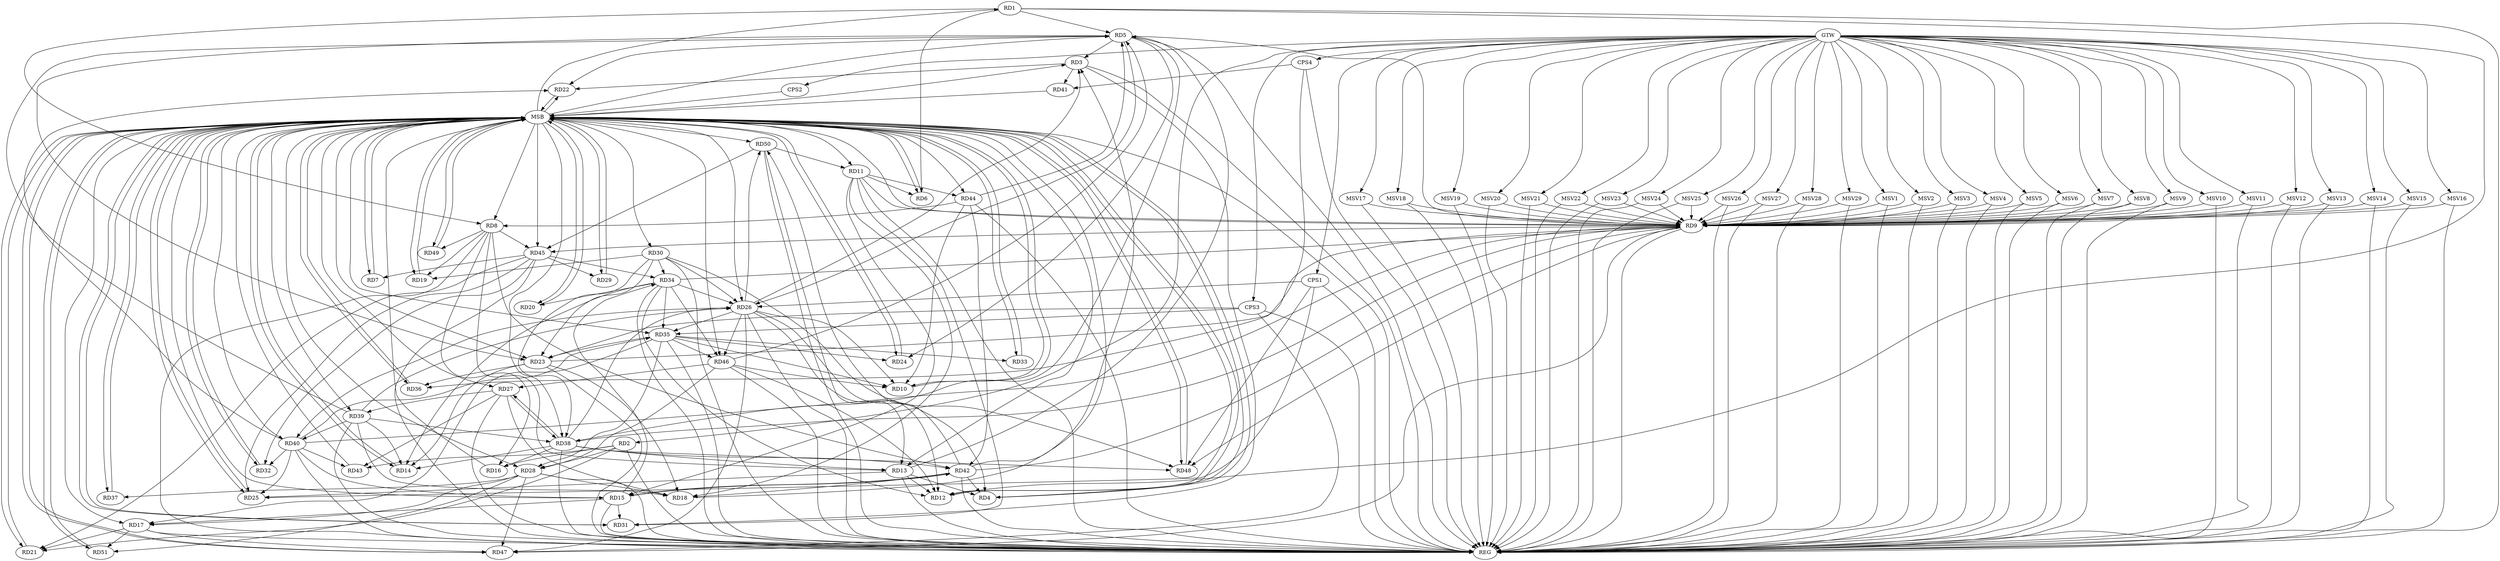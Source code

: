 strict digraph G {
  RD1 [ label="RD1" ];
  RD2 [ label="RD2" ];
  RD3 [ label="RD3" ];
  RD4 [ label="RD4" ];
  RD5 [ label="RD5" ];
  RD6 [ label="RD6" ];
  RD7 [ label="RD7" ];
  RD8 [ label="RD8" ];
  RD9 [ label="RD9" ];
  RD10 [ label="RD10" ];
  RD11 [ label="RD11" ];
  RD12 [ label="RD12" ];
  RD13 [ label="RD13" ];
  RD14 [ label="RD14" ];
  RD15 [ label="RD15" ];
  RD16 [ label="RD16" ];
  RD17 [ label="RD17" ];
  RD18 [ label="RD18" ];
  RD19 [ label="RD19" ];
  RD20 [ label="RD20" ];
  RD21 [ label="RD21" ];
  RD22 [ label="RD22" ];
  RD23 [ label="RD23" ];
  RD24 [ label="RD24" ];
  RD25 [ label="RD25" ];
  RD26 [ label="RD26" ];
  RD27 [ label="RD27" ];
  RD28 [ label="RD28" ];
  RD29 [ label="RD29" ];
  RD30 [ label="RD30" ];
  RD31 [ label="RD31" ];
  RD32 [ label="RD32" ];
  RD33 [ label="RD33" ];
  RD34 [ label="RD34" ];
  RD35 [ label="RD35" ];
  RD36 [ label="RD36" ];
  RD37 [ label="RD37" ];
  RD38 [ label="RD38" ];
  RD39 [ label="RD39" ];
  RD40 [ label="RD40" ];
  RD41 [ label="RD41" ];
  RD42 [ label="RD42" ];
  RD43 [ label="RD43" ];
  RD44 [ label="RD44" ];
  RD45 [ label="RD45" ];
  RD46 [ label="RD46" ];
  RD47 [ label="RD47" ];
  RD48 [ label="RD48" ];
  RD49 [ label="RD49" ];
  RD50 [ label="RD50" ];
  RD51 [ label="RD51" ];
  CPS1 [ label="CPS1" ];
  CPS2 [ label="CPS2" ];
  CPS3 [ label="CPS3" ];
  CPS4 [ label="CPS4" ];
  GTW [ label="GTW" ];
  REG [ label="REG" ];
  MSB [ label="MSB" ];
  MSV1 [ label="MSV1" ];
  MSV2 [ label="MSV2" ];
  MSV3 [ label="MSV3" ];
  MSV4 [ label="MSV4" ];
  MSV5 [ label="MSV5" ];
  MSV6 [ label="MSV6" ];
  MSV7 [ label="MSV7" ];
  MSV8 [ label="MSV8" ];
  MSV9 [ label="MSV9" ];
  MSV10 [ label="MSV10" ];
  MSV11 [ label="MSV11" ];
  MSV12 [ label="MSV12" ];
  MSV13 [ label="MSV13" ];
  MSV14 [ label="MSV14" ];
  MSV15 [ label="MSV15" ];
  MSV16 [ label="MSV16" ];
  MSV17 [ label="MSV17" ];
  MSV18 [ label="MSV18" ];
  MSV19 [ label="MSV19" ];
  MSV20 [ label="MSV20" ];
  MSV21 [ label="MSV21" ];
  MSV22 [ label="MSV22" ];
  MSV23 [ label="MSV23" ];
  MSV24 [ label="MSV24" ];
  MSV25 [ label="MSV25" ];
  MSV26 [ label="MSV26" ];
  MSV27 [ label="MSV27" ];
  MSV28 [ label="MSV28" ];
  MSV29 [ label="MSV29" ];
  RD1 -> RD5;
  RD1 -> RD6;
  RD1 -> RD8;
  RD1 -> RD12;
  RD2 -> RD16;
  RD2 -> RD21;
  RD2 -> RD28;
  RD2 -> RD43;
  RD5 -> RD3;
  RD3 -> RD22;
  RD26 -> RD3;
  RD3 -> RD31;
  RD3 -> RD41;
  RD42 -> RD3;
  RD13 -> RD4;
  RD26 -> RD4;
  RD42 -> RD4;
  RD5 -> RD9;
  RD13 -> RD5;
  RD5 -> RD22;
  RD5 -> RD23;
  RD5 -> RD24;
  RD5 -> RD26;
  RD5 -> RD38;
  RD39 -> RD5;
  RD44 -> RD5;
  RD46 -> RD5;
  RD11 -> RD6;
  RD45 -> RD7;
  RD8 -> RD13;
  RD8 -> RD16;
  RD8 -> RD19;
  RD8 -> RD42;
  RD44 -> RD8;
  RD8 -> RD45;
  RD8 -> RD49;
  RD11 -> RD9;
  RD23 -> RD9;
  RD34 -> RD9;
  RD38 -> RD9;
  RD40 -> RD9;
  RD42 -> RD9;
  RD9 -> RD45;
  RD9 -> RD47;
  RD9 -> RD48;
  RD26 -> RD10;
  RD35 -> RD10;
  RD44 -> RD10;
  RD46 -> RD10;
  RD11 -> RD15;
  RD11 -> RD18;
  RD11 -> RD31;
  RD11 -> RD44;
  RD50 -> RD11;
  RD13 -> RD12;
  RD26 -> RD12;
  RD34 -> RD12;
  RD46 -> RD12;
  RD13 -> RD25;
  RD38 -> RD13;
  RD50 -> RD13;
  RD23 -> RD14;
  RD34 -> RD14;
  RD38 -> RD14;
  RD39 -> RD14;
  RD15 -> RD17;
  RD15 -> RD31;
  RD15 -> RD34;
  RD40 -> RD15;
  RD15 -> RD42;
  RD42 -> RD15;
  RD38 -> RD16;
  RD17 -> RD21;
  RD28 -> RD17;
  RD35 -> RD17;
  RD17 -> RD47;
  RD17 -> RD51;
  RD23 -> RD18;
  RD27 -> RD18;
  RD28 -> RD18;
  RD39 -> RD18;
  RD42 -> RD18;
  RD30 -> RD19;
  RD34 -> RD20;
  RD45 -> RD21;
  RD40 -> RD22;
  RD30 -> RD23;
  RD35 -> RD23;
  RD23 -> RD36;
  RD35 -> RD24;
  RD40 -> RD25;
  RD45 -> RD25;
  RD30 -> RD26;
  RD34 -> RD26;
  RD26 -> RD35;
  RD38 -> RD26;
  RD39 -> RD26;
  RD26 -> RD40;
  RD26 -> RD46;
  RD26 -> RD47;
  RD26 -> RD50;
  RD27 -> RD38;
  RD38 -> RD27;
  RD27 -> RD39;
  RD27 -> RD43;
  RD46 -> RD27;
  RD35 -> RD28;
  RD28 -> RD37;
  RD46 -> RD28;
  RD28 -> RD47;
  RD28 -> RD51;
  RD45 -> RD29;
  RD30 -> RD34;
  RD30 -> RD38;
  RD30 -> RD48;
  RD40 -> RD32;
  RD45 -> RD32;
  RD35 -> RD33;
  RD34 -> RD35;
  RD45 -> RD34;
  RD34 -> RD46;
  RD40 -> RD35;
  RD35 -> RD46;
  RD39 -> RD38;
  RD38 -> RD42;
  RD38 -> RD48;
  RD39 -> RD40;
  RD40 -> RD43;
  RD44 -> RD42;
  RD42 -> RD50;
  RD50 -> RD45;
  CPS1 -> RD48;
  CPS1 -> RD25;
  CPS1 -> RD26;
  CPS3 -> RD35;
  CPS3 -> RD47;
  CPS3 -> RD23;
  CPS4 -> RD41;
  CPS4 -> RD36;
  GTW -> RD2;
  GTW -> CPS1;
  GTW -> CPS2;
  GTW -> CPS3;
  GTW -> CPS4;
  RD1 -> REG;
  RD2 -> REG;
  RD3 -> REG;
  RD5 -> REG;
  RD8 -> REG;
  RD9 -> REG;
  RD11 -> REG;
  RD13 -> REG;
  RD15 -> REG;
  RD17 -> REG;
  RD23 -> REG;
  RD26 -> REG;
  RD27 -> REG;
  RD28 -> REG;
  RD30 -> REG;
  RD34 -> REG;
  RD35 -> REG;
  RD38 -> REG;
  RD39 -> REG;
  RD40 -> REG;
  RD42 -> REG;
  RD44 -> REG;
  RD45 -> REG;
  RD46 -> REG;
  RD50 -> REG;
  CPS1 -> REG;
  CPS3 -> REG;
  CPS4 -> REG;
  RD4 -> MSB;
  MSB -> RD8;
  MSB -> RD27;
  MSB -> RD28;
  MSB -> RD35;
  MSB -> RD40;
  MSB -> RD46;
  MSB -> REG;
  RD6 -> MSB;
  MSB -> RD5;
  MSB -> RD12;
  MSB -> RD14;
  MSB -> RD37;
  RD7 -> MSB;
  MSB -> RD26;
  MSB -> RD48;
  RD10 -> MSB;
  MSB -> RD1;
  MSB -> RD3;
  MSB -> RD24;
  MSB -> RD30;
  MSB -> RD31;
  MSB -> RD33;
  RD12 -> MSB;
  MSB -> RD11;
  RD14 -> MSB;
  MSB -> RD17;
  MSB -> RD44;
  RD16 -> MSB;
  MSB -> RD7;
  MSB -> RD10;
  MSB -> RD32;
  MSB -> RD36;
  RD18 -> MSB;
  RD19 -> MSB;
  MSB -> RD9;
  MSB -> RD49;
  RD20 -> MSB;
  MSB -> RD4;
  RD21 -> MSB;
  MSB -> RD15;
  MSB -> RD20;
  RD22 -> MSB;
  MSB -> RD39;
  RD24 -> MSB;
  MSB -> RD50;
  MSB -> RD51;
  RD25 -> MSB;
  MSB -> RD13;
  MSB -> RD23;
  RD29 -> MSB;
  MSB -> RD38;
  RD31 -> MSB;
  MSB -> RD29;
  RD32 -> MSB;
  MSB -> RD6;
  MSB -> RD47;
  RD33 -> MSB;
  MSB -> RD22;
  RD36 -> MSB;
  RD37 -> MSB;
  RD41 -> MSB;
  MSB -> RD21;
  MSB -> RD25;
  RD43 -> MSB;
  RD47 -> MSB;
  RD48 -> MSB;
  MSB -> RD45;
  RD49 -> MSB;
  RD51 -> MSB;
  MSB -> RD19;
  CPS2 -> MSB;
  MSV1 -> RD9;
  MSV2 -> RD9;
  MSV3 -> RD9;
  MSV4 -> RD9;
  MSV5 -> RD9;
  MSV6 -> RD9;
  MSV7 -> RD9;
  MSV8 -> RD9;
  MSV9 -> RD9;
  MSV10 -> RD9;
  GTW -> MSV1;
  MSV1 -> REG;
  GTW -> MSV2;
  MSV2 -> REG;
  GTW -> MSV3;
  MSV3 -> REG;
  GTW -> MSV4;
  MSV4 -> REG;
  GTW -> MSV5;
  MSV5 -> REG;
  GTW -> MSV6;
  MSV6 -> REG;
  GTW -> MSV7;
  MSV7 -> REG;
  GTW -> MSV8;
  MSV8 -> REG;
  GTW -> MSV9;
  MSV9 -> REG;
  GTW -> MSV10;
  MSV10 -> REG;
  MSV11 -> RD9;
  MSV12 -> RD9;
  GTW -> MSV11;
  MSV11 -> REG;
  GTW -> MSV12;
  MSV12 -> REG;
  MSV13 -> RD9;
  GTW -> MSV13;
  MSV13 -> REG;
  MSV14 -> RD9;
  GTW -> MSV14;
  MSV14 -> REG;
  MSV15 -> RD9;
  GTW -> MSV15;
  MSV15 -> REG;
  MSV16 -> RD9;
  MSV17 -> RD9;
  MSV18 -> RD9;
  GTW -> MSV16;
  MSV16 -> REG;
  GTW -> MSV17;
  MSV17 -> REG;
  GTW -> MSV18;
  MSV18 -> REG;
  MSV19 -> RD9;
  GTW -> MSV19;
  MSV19 -> REG;
  MSV20 -> RD9;
  MSV21 -> RD9;
  GTW -> MSV20;
  MSV20 -> REG;
  GTW -> MSV21;
  MSV21 -> REG;
  MSV22 -> RD9;
  GTW -> MSV22;
  MSV22 -> REG;
  MSV23 -> RD9;
  GTW -> MSV23;
  MSV23 -> REG;
  MSV24 -> RD9;
  MSV25 -> RD9;
  MSV26 -> RD9;
  MSV27 -> RD9;
  GTW -> MSV24;
  MSV24 -> REG;
  GTW -> MSV25;
  MSV25 -> REG;
  GTW -> MSV26;
  MSV26 -> REG;
  GTW -> MSV27;
  MSV27 -> REG;
  MSV28 -> RD9;
  MSV29 -> RD9;
  GTW -> MSV28;
  MSV28 -> REG;
  GTW -> MSV29;
  MSV29 -> REG;
}
